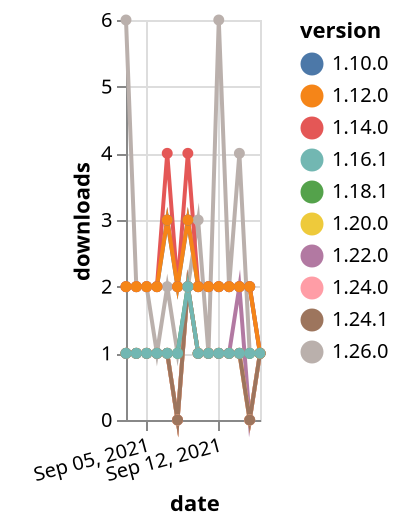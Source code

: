 {"$schema": "https://vega.github.io/schema/vega-lite/v5.json", "description": "A simple bar chart with embedded data.", "data": {"values": [{"date": "2021-09-03", "total": 214, "delta": 1, "version": "1.22.0"}, {"date": "2021-09-04", "total": 215, "delta": 1, "version": "1.22.0"}, {"date": "2021-09-05", "total": 216, "delta": 1, "version": "1.22.0"}, {"date": "2021-09-06", "total": 217, "delta": 1, "version": "1.22.0"}, {"date": "2021-09-07", "total": 218, "delta": 1, "version": "1.22.0"}, {"date": "2021-09-08", "total": 218, "delta": 0, "version": "1.22.0"}, {"date": "2021-09-09", "total": 220, "delta": 2, "version": "1.22.0"}, {"date": "2021-09-10", "total": 221, "delta": 1, "version": "1.22.0"}, {"date": "2021-09-11", "total": 222, "delta": 1, "version": "1.22.0"}, {"date": "2021-09-12", "total": 223, "delta": 1, "version": "1.22.0"}, {"date": "2021-09-13", "total": 224, "delta": 1, "version": "1.22.0"}, {"date": "2021-09-14", "total": 226, "delta": 2, "version": "1.22.0"}, {"date": "2021-09-15", "total": 226, "delta": 0, "version": "1.22.0"}, {"date": "2021-09-16", "total": 227, "delta": 1, "version": "1.22.0"}, {"date": "2021-09-03", "total": 2569, "delta": 2, "version": "1.10.0"}, {"date": "2021-09-04", "total": 2571, "delta": 2, "version": "1.10.0"}, {"date": "2021-09-05", "total": 2573, "delta": 2, "version": "1.10.0"}, {"date": "2021-09-06", "total": 2575, "delta": 2, "version": "1.10.0"}, {"date": "2021-09-07", "total": 2578, "delta": 3, "version": "1.10.0"}, {"date": "2021-09-08", "total": 2580, "delta": 2, "version": "1.10.0"}, {"date": "2021-09-09", "total": 2583, "delta": 3, "version": "1.10.0"}, {"date": "2021-09-10", "total": 2585, "delta": 2, "version": "1.10.0"}, {"date": "2021-09-11", "total": 2587, "delta": 2, "version": "1.10.0"}, {"date": "2021-09-12", "total": 2589, "delta": 2, "version": "1.10.0"}, {"date": "2021-09-13", "total": 2591, "delta": 2, "version": "1.10.0"}, {"date": "2021-09-14", "total": 2593, "delta": 2, "version": "1.10.0"}, {"date": "2021-09-15", "total": 2595, "delta": 2, "version": "1.10.0"}, {"date": "2021-09-16", "total": 2596, "delta": 1, "version": "1.10.0"}, {"date": "2021-09-03", "total": 153, "delta": 6, "version": "1.26.0"}, {"date": "2021-09-04", "total": 155, "delta": 2, "version": "1.26.0"}, {"date": "2021-09-05", "total": 157, "delta": 2, "version": "1.26.0"}, {"date": "2021-09-06", "total": 158, "delta": 1, "version": "1.26.0"}, {"date": "2021-09-07", "total": 160, "delta": 2, "version": "1.26.0"}, {"date": "2021-09-08", "total": 161, "delta": 1, "version": "1.26.0"}, {"date": "2021-09-09", "total": 163, "delta": 2, "version": "1.26.0"}, {"date": "2021-09-10", "total": 166, "delta": 3, "version": "1.26.0"}, {"date": "2021-09-11", "total": 167, "delta": 1, "version": "1.26.0"}, {"date": "2021-09-12", "total": 173, "delta": 6, "version": "1.26.0"}, {"date": "2021-09-13", "total": 175, "delta": 2, "version": "1.26.0"}, {"date": "2021-09-14", "total": 179, "delta": 4, "version": "1.26.0"}, {"date": "2021-09-15", "total": 180, "delta": 1, "version": "1.26.0"}, {"date": "2021-09-16", "total": 181, "delta": 1, "version": "1.26.0"}, {"date": "2021-09-03", "total": 1268, "delta": 1, "version": "1.20.0"}, {"date": "2021-09-04", "total": 1269, "delta": 1, "version": "1.20.0"}, {"date": "2021-09-05", "total": 1270, "delta": 1, "version": "1.20.0"}, {"date": "2021-09-06", "total": 1271, "delta": 1, "version": "1.20.0"}, {"date": "2021-09-07", "total": 1272, "delta": 1, "version": "1.20.0"}, {"date": "2021-09-08", "total": 1272, "delta": 0, "version": "1.20.0"}, {"date": "2021-09-09", "total": 1274, "delta": 2, "version": "1.20.0"}, {"date": "2021-09-10", "total": 1275, "delta": 1, "version": "1.20.0"}, {"date": "2021-09-11", "total": 1276, "delta": 1, "version": "1.20.0"}, {"date": "2021-09-12", "total": 1277, "delta": 1, "version": "1.20.0"}, {"date": "2021-09-13", "total": 1278, "delta": 1, "version": "1.20.0"}, {"date": "2021-09-14", "total": 1279, "delta": 1, "version": "1.20.0"}, {"date": "2021-09-15", "total": 1279, "delta": 0, "version": "1.20.0"}, {"date": "2021-09-16", "total": 1280, "delta": 1, "version": "1.20.0"}, {"date": "2021-09-03", "total": 219, "delta": 1, "version": "1.18.1"}, {"date": "2021-09-04", "total": 220, "delta": 1, "version": "1.18.1"}, {"date": "2021-09-05", "total": 221, "delta": 1, "version": "1.18.1"}, {"date": "2021-09-06", "total": 222, "delta": 1, "version": "1.18.1"}, {"date": "2021-09-07", "total": 223, "delta": 1, "version": "1.18.1"}, {"date": "2021-09-08", "total": 224, "delta": 1, "version": "1.18.1"}, {"date": "2021-09-09", "total": 226, "delta": 2, "version": "1.18.1"}, {"date": "2021-09-10", "total": 227, "delta": 1, "version": "1.18.1"}, {"date": "2021-09-11", "total": 228, "delta": 1, "version": "1.18.1"}, {"date": "2021-09-12", "total": 229, "delta": 1, "version": "1.18.1"}, {"date": "2021-09-13", "total": 230, "delta": 1, "version": "1.18.1"}, {"date": "2021-09-14", "total": 231, "delta": 1, "version": "1.18.1"}, {"date": "2021-09-15", "total": 232, "delta": 1, "version": "1.18.1"}, {"date": "2021-09-16", "total": 233, "delta": 1, "version": "1.18.1"}, {"date": "2021-09-03", "total": 183, "delta": 1, "version": "1.24.0"}, {"date": "2021-09-04", "total": 184, "delta": 1, "version": "1.24.0"}, {"date": "2021-09-05", "total": 185, "delta": 1, "version": "1.24.0"}, {"date": "2021-09-06", "total": 186, "delta": 1, "version": "1.24.0"}, {"date": "2021-09-07", "total": 187, "delta": 1, "version": "1.24.0"}, {"date": "2021-09-08", "total": 187, "delta": 0, "version": "1.24.0"}, {"date": "2021-09-09", "total": 189, "delta": 2, "version": "1.24.0"}, {"date": "2021-09-10", "total": 190, "delta": 1, "version": "1.24.0"}, {"date": "2021-09-11", "total": 191, "delta": 1, "version": "1.24.0"}, {"date": "2021-09-12", "total": 192, "delta": 1, "version": "1.24.0"}, {"date": "2021-09-13", "total": 193, "delta": 1, "version": "1.24.0"}, {"date": "2021-09-14", "total": 194, "delta": 1, "version": "1.24.0"}, {"date": "2021-09-15", "total": 194, "delta": 0, "version": "1.24.0"}, {"date": "2021-09-16", "total": 195, "delta": 1, "version": "1.24.0"}, {"date": "2021-09-03", "total": 2576, "delta": 2, "version": "1.14.0"}, {"date": "2021-09-04", "total": 2578, "delta": 2, "version": "1.14.0"}, {"date": "2021-09-05", "total": 2580, "delta": 2, "version": "1.14.0"}, {"date": "2021-09-06", "total": 2582, "delta": 2, "version": "1.14.0"}, {"date": "2021-09-07", "total": 2586, "delta": 4, "version": "1.14.0"}, {"date": "2021-09-08", "total": 2588, "delta": 2, "version": "1.14.0"}, {"date": "2021-09-09", "total": 2592, "delta": 4, "version": "1.14.0"}, {"date": "2021-09-10", "total": 2594, "delta": 2, "version": "1.14.0"}, {"date": "2021-09-11", "total": 2596, "delta": 2, "version": "1.14.0"}, {"date": "2021-09-12", "total": 2598, "delta": 2, "version": "1.14.0"}, {"date": "2021-09-13", "total": 2600, "delta": 2, "version": "1.14.0"}, {"date": "2021-09-14", "total": 2602, "delta": 2, "version": "1.14.0"}, {"date": "2021-09-15", "total": 2604, "delta": 2, "version": "1.14.0"}, {"date": "2021-09-16", "total": 2605, "delta": 1, "version": "1.14.0"}, {"date": "2021-09-03", "total": 144, "delta": 1, "version": "1.24.1"}, {"date": "2021-09-04", "total": 145, "delta": 1, "version": "1.24.1"}, {"date": "2021-09-05", "total": 146, "delta": 1, "version": "1.24.1"}, {"date": "2021-09-06", "total": 147, "delta": 1, "version": "1.24.1"}, {"date": "2021-09-07", "total": 148, "delta": 1, "version": "1.24.1"}, {"date": "2021-09-08", "total": 148, "delta": 0, "version": "1.24.1"}, {"date": "2021-09-09", "total": 150, "delta": 2, "version": "1.24.1"}, {"date": "2021-09-10", "total": 151, "delta": 1, "version": "1.24.1"}, {"date": "2021-09-11", "total": 152, "delta": 1, "version": "1.24.1"}, {"date": "2021-09-12", "total": 153, "delta": 1, "version": "1.24.1"}, {"date": "2021-09-13", "total": 154, "delta": 1, "version": "1.24.1"}, {"date": "2021-09-14", "total": 155, "delta": 1, "version": "1.24.1"}, {"date": "2021-09-15", "total": 155, "delta": 0, "version": "1.24.1"}, {"date": "2021-09-16", "total": 156, "delta": 1, "version": "1.24.1"}, {"date": "2021-09-03", "total": 2709, "delta": 2, "version": "1.12.0"}, {"date": "2021-09-04", "total": 2711, "delta": 2, "version": "1.12.0"}, {"date": "2021-09-05", "total": 2713, "delta": 2, "version": "1.12.0"}, {"date": "2021-09-06", "total": 2715, "delta": 2, "version": "1.12.0"}, {"date": "2021-09-07", "total": 2718, "delta": 3, "version": "1.12.0"}, {"date": "2021-09-08", "total": 2720, "delta": 2, "version": "1.12.0"}, {"date": "2021-09-09", "total": 2723, "delta": 3, "version": "1.12.0"}, {"date": "2021-09-10", "total": 2725, "delta": 2, "version": "1.12.0"}, {"date": "2021-09-11", "total": 2727, "delta": 2, "version": "1.12.0"}, {"date": "2021-09-12", "total": 2729, "delta": 2, "version": "1.12.0"}, {"date": "2021-09-13", "total": 2731, "delta": 2, "version": "1.12.0"}, {"date": "2021-09-14", "total": 2733, "delta": 2, "version": "1.12.0"}, {"date": "2021-09-15", "total": 2735, "delta": 2, "version": "1.12.0"}, {"date": "2021-09-16", "total": 2736, "delta": 1, "version": "1.12.0"}, {"date": "2021-09-03", "total": 401, "delta": 1, "version": "1.16.1"}, {"date": "2021-09-04", "total": 402, "delta": 1, "version": "1.16.1"}, {"date": "2021-09-05", "total": 403, "delta": 1, "version": "1.16.1"}, {"date": "2021-09-06", "total": 404, "delta": 1, "version": "1.16.1"}, {"date": "2021-09-07", "total": 405, "delta": 1, "version": "1.16.1"}, {"date": "2021-09-08", "total": 406, "delta": 1, "version": "1.16.1"}, {"date": "2021-09-09", "total": 408, "delta": 2, "version": "1.16.1"}, {"date": "2021-09-10", "total": 409, "delta": 1, "version": "1.16.1"}, {"date": "2021-09-11", "total": 410, "delta": 1, "version": "1.16.1"}, {"date": "2021-09-12", "total": 411, "delta": 1, "version": "1.16.1"}, {"date": "2021-09-13", "total": 412, "delta": 1, "version": "1.16.1"}, {"date": "2021-09-14", "total": 413, "delta": 1, "version": "1.16.1"}, {"date": "2021-09-15", "total": 414, "delta": 1, "version": "1.16.1"}, {"date": "2021-09-16", "total": 415, "delta": 1, "version": "1.16.1"}]}, "width": "container", "mark": {"type": "line", "point": {"filled": true}}, "encoding": {"x": {"field": "date", "type": "temporal", "timeUnit": "yearmonthdate", "title": "date", "axis": {"labelAngle": -15}}, "y": {"field": "delta", "type": "quantitative", "title": "downloads"}, "color": {"field": "version", "type": "nominal"}, "tooltip": {"field": "delta"}}}